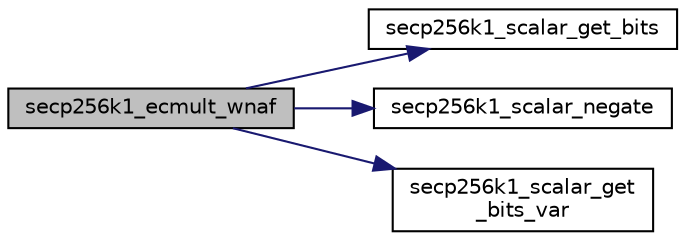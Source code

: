 digraph "secp256k1_ecmult_wnaf"
{
  edge [fontname="Helvetica",fontsize="10",labelfontname="Helvetica",labelfontsize="10"];
  node [fontname="Helvetica",fontsize="10",shape=record];
  rankdir="LR";
  Node81 [label="secp256k1_ecmult_wnaf",height=0.2,width=0.4,color="black", fillcolor="grey75", style="filled", fontcolor="black"];
  Node81 -> Node82 [color="midnightblue",fontsize="10",style="solid",fontname="Helvetica"];
  Node82 [label="secp256k1_scalar_get_bits",height=0.2,width=0.4,color="black", fillcolor="white", style="filled",URL="$db/d94/scalar_8h.html#a70d7af05e9c9a579ed5cb20d9f22eeba",tooltip="Access bits from a scalar. "];
  Node81 -> Node83 [color="midnightblue",fontsize="10",style="solid",fontname="Helvetica"];
  Node83 [label="secp256k1_scalar_negate",height=0.2,width=0.4,color="black", fillcolor="white", style="filled",URL="$db/d94/scalar_8h.html#aa3f1c1d4536adf835ee256878c222968",tooltip="Compute the complement of a scalar (modulo the group order). "];
  Node81 -> Node84 [color="midnightblue",fontsize="10",style="solid",fontname="Helvetica"];
  Node84 [label="secp256k1_scalar_get\l_bits_var",height=0.2,width=0.4,color="black", fillcolor="white", style="filled",URL="$db/d94/scalar_8h.html#abede7dbe3b5a38a51b388d46f4c5b52d",tooltip="Access bits from a scalar. "];
}
